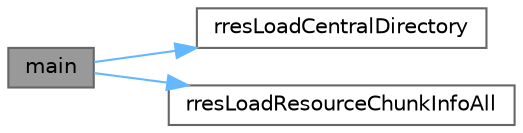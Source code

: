 digraph "main"
{
 // LATEX_PDF_SIZE
  bgcolor="transparent";
  edge [fontname=Helvetica,fontsize=10,labelfontname=Helvetica,labelfontsize=10];
  node [fontname=Helvetica,fontsize=10,shape=box,height=0.2,width=0.4];
  rankdir="LR";
  Node1 [id="Node000001",label="main",height=0.2,width=0.4,color="gray40", fillcolor="grey60", style="filled", fontcolor="black",tooltip=" "];
  Node1 -> Node2 [id="edge1_Node000001_Node000002",color="steelblue1",style="solid",tooltip=" "];
  Node2 [id="Node000002",label="rresLoadCentralDirectory",height=0.2,width=0.4,color="grey40", fillcolor="white", style="filled",URL="$rres_8h.html#aab8a5bd157abed0e632c069b55c9b363",tooltip=" "];
  Node1 -> Node3 [id="edge2_Node000001_Node000003",color="steelblue1",style="solid",tooltip=" "];
  Node3 [id="Node000003",label="rresLoadResourceChunkInfoAll",height=0.2,width=0.4,color="grey40", fillcolor="white", style="filled",URL="$rres_8h.html#a9d8a08c1d7a8834f448f589155fabd3e",tooltip=" "];
}
